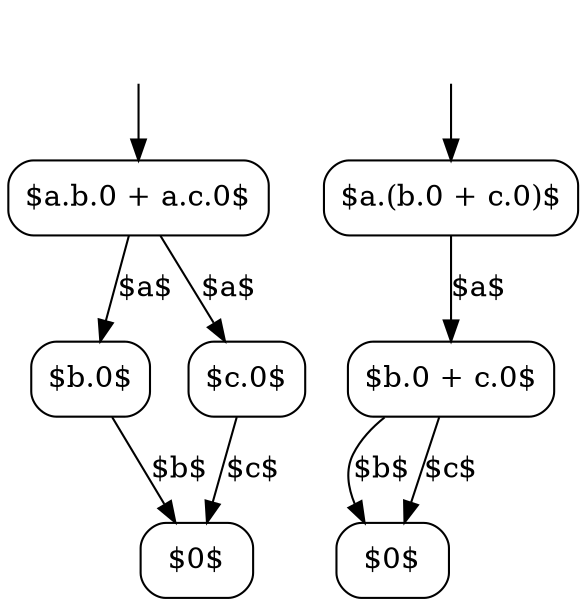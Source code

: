 digraph 
{
0 [shape = plaintext, label = ""]
1 [shape = box, label = "$a.b.0 + a.c.0$", style = rounded];
2 [shape = box, label = "$b.0$", style = rounded];
3 [shape = box, label = "$c.0$", style = rounded];
4 [shape = box, label = "$0$", style = rounded];
1 -> 2[label = "$a$"]
1 -> 3[label = "$a$"]
2 -> 4[label = "$b$"]
3 -> 4[label = "$c$"]
0 -> 1

00 [shape = plaintext, label = ""]
5 [shape = box, label = "$a.(b.0 + c.0)$", style = rounded];
6 [shape = box, label = "$b.0 + c.0$", style = rounded];
7 [shape = box, label = "$0$", style = rounded];
5->6[label = "$a$"]
6->7[label = "$b$"]
6->7[label = "$c$"]

00 -> 5
} 
